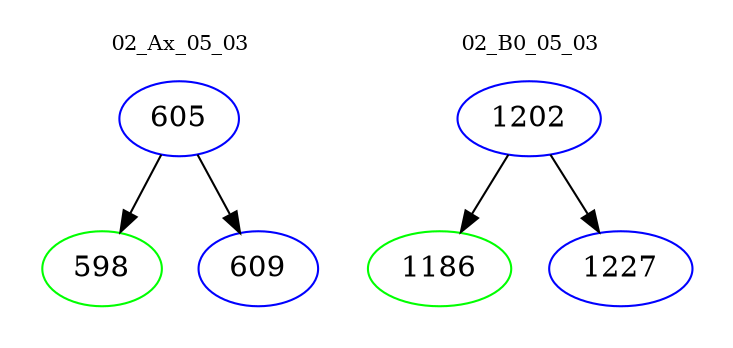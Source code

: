digraph{
subgraph cluster_0 {
color = white
label = "02_Ax_05_03";
fontsize=10;
T0_605 [label="605", color="blue"]
T0_605 -> T0_598 [color="black"]
T0_598 [label="598", color="green"]
T0_605 -> T0_609 [color="black"]
T0_609 [label="609", color="blue"]
}
subgraph cluster_1 {
color = white
label = "02_B0_05_03";
fontsize=10;
T1_1202 [label="1202", color="blue"]
T1_1202 -> T1_1186 [color="black"]
T1_1186 [label="1186", color="green"]
T1_1202 -> T1_1227 [color="black"]
T1_1227 [label="1227", color="blue"]
}
}
